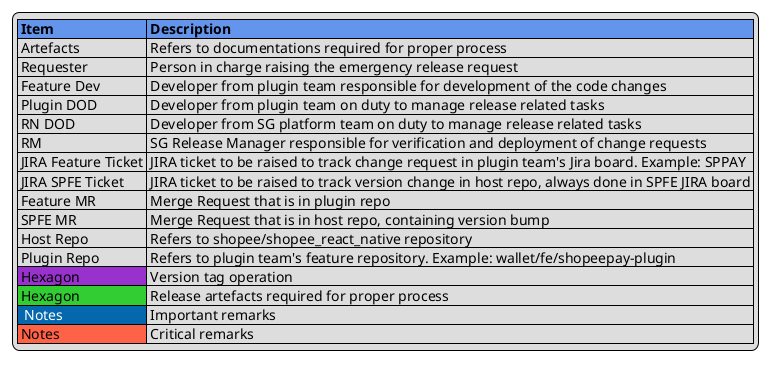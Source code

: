 @startuml
legend top left
    |<#CornflowerBlue> **Item** |<#CornflowerBlue> **Description** |
    | Artefacts | Refers to documentations required for proper process |
    | Requester | Person in charge raising the emergency release request |
    | Feature Dev | Developer from plugin team responsible for development of the code changes |
    | Plugin DOD | Developer from plugin team on duty to manage release related tasks |
    | RN DOD | Developer from SG platform team on duty to manage release related tasks |
    | RM | SG Release Manager responsible for verification and deployment of change requests |
    | JIRA Feature Ticket | JIRA ticket to be raised to track change request in plugin team's Jira board. Example: SPPAY |
    | JIRA SPFE Ticket | JIRA ticket to be raised to track version change in host repo, always done in SPFE JIRA board |
    | Feature MR | Merge Request that is in plugin repo |
    | SPFE MR | Merge Request that is in host repo, containing version bump |
    | Host Repo | Refers to shopee/shopee_react_native repository |
    | Plugin Repo | Refers to plugin team's feature repository. Example: wallet/fe/shopeepay-plugin |
    |<#DarkOrchid> Hexagon | Version tag operation |
    |<#LimeGreen> Hexagon | Release artefacts required for proper process |
    |<#0568ae> <color #white> Notes </color> | Important remarks |
    |<#Tomato> Notes | Critical remarks |
endlegend
@enduml